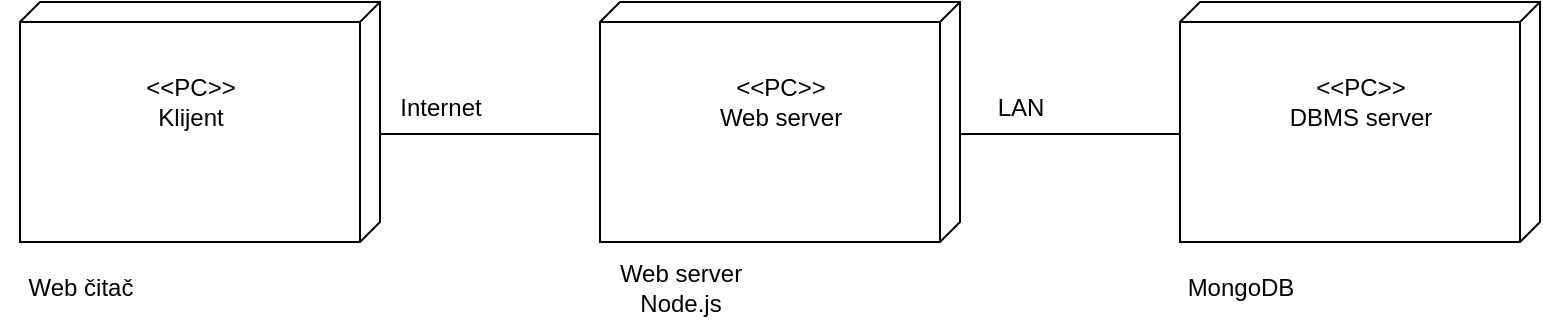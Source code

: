 <mxfile version="25.0.3">
  <diagram name="Page-1" id="nIRvAA5RnEUG4UZdYNOL">
    <mxGraphModel dx="1050" dy="565" grid="1" gridSize="10" guides="1" tooltips="1" connect="1" arrows="1" fold="1" page="1" pageScale="1" pageWidth="827" pageHeight="1169" math="0" shadow="0">
      <root>
        <mxCell id="0" />
        <mxCell id="1" parent="0" />
        <mxCell id="Sz4tGzFsE_f3HUdBAajW-1" value="" style="verticalAlign=top;align=left;spacingTop=8;spacingLeft=2;spacingRight=12;shape=cube;size=10;direction=south;fontStyle=4;html=1;whiteSpace=wrap;" vertex="1" parent="1">
          <mxGeometry x="70" y="80" width="180" height="120" as="geometry" />
        </mxCell>
        <mxCell id="Sz4tGzFsE_f3HUdBAajW-2" value="&amp;lt;&amp;lt;PC&amp;gt;&amp;gt;&lt;br&gt;Klijent" style="text;html=1;align=center;verticalAlign=middle;resizable=0;points=[];autosize=1;strokeColor=none;fillColor=none;" vertex="1" parent="1">
          <mxGeometry x="120" y="110" width="70" height="40" as="geometry" />
        </mxCell>
        <mxCell id="Sz4tGzFsE_f3HUdBAajW-3" value="Web čitač" style="text;html=1;align=center;verticalAlign=middle;resizable=0;points=[];autosize=1;strokeColor=none;fillColor=none;" vertex="1" parent="1">
          <mxGeometry x="60" y="208" width="80" height="30" as="geometry" />
        </mxCell>
        <mxCell id="Sz4tGzFsE_f3HUdBAajW-4" value="" style="verticalAlign=top;align=left;spacingTop=8;spacingLeft=2;spacingRight=12;shape=cube;size=10;direction=south;fontStyle=4;html=1;whiteSpace=wrap;" vertex="1" parent="1">
          <mxGeometry x="360" y="80" width="180" height="120" as="geometry" />
        </mxCell>
        <mxCell id="Sz4tGzFsE_f3HUdBAajW-5" value="" style="verticalAlign=top;align=left;spacingTop=8;spacingLeft=2;spacingRight=12;shape=cube;size=10;direction=south;fontStyle=4;html=1;whiteSpace=wrap;" vertex="1" parent="1">
          <mxGeometry x="650" y="80" width="180" height="120" as="geometry" />
        </mxCell>
        <mxCell id="Sz4tGzFsE_f3HUdBAajW-6" value="&amp;lt;&amp;lt;PC&amp;gt;&amp;gt;&lt;br&gt;Web server" style="text;html=1;align=center;verticalAlign=middle;resizable=0;points=[];autosize=1;strokeColor=none;fillColor=none;" vertex="1" parent="1">
          <mxGeometry x="410" y="110" width="80" height="40" as="geometry" />
        </mxCell>
        <mxCell id="Sz4tGzFsE_f3HUdBAajW-8" value="&amp;lt;&amp;lt;PC&amp;gt;&amp;gt;&lt;br&gt;DBMS server" style="text;html=1;align=center;verticalAlign=middle;resizable=0;points=[];autosize=1;strokeColor=none;fillColor=none;" vertex="1" parent="1">
          <mxGeometry x="695" y="110" width="90" height="40" as="geometry" />
        </mxCell>
        <mxCell id="Sz4tGzFsE_f3HUdBAajW-9" value="" style="line;strokeWidth=1;fillColor=none;align=left;verticalAlign=middle;spacingTop=-1;spacingLeft=3;spacingRight=3;rotatable=0;labelPosition=right;points=[];portConstraint=eastwest;strokeColor=inherit;" vertex="1" parent="1">
          <mxGeometry x="250" y="142" width="110" height="8" as="geometry" />
        </mxCell>
        <mxCell id="Sz4tGzFsE_f3HUdBAajW-10" value="" style="line;strokeWidth=1;fillColor=none;align=left;verticalAlign=middle;spacingTop=-1;spacingLeft=3;spacingRight=3;rotatable=0;labelPosition=right;points=[];portConstraint=eastwest;strokeColor=inherit;" vertex="1" parent="1">
          <mxGeometry x="540" y="142" width="110" height="8" as="geometry" />
        </mxCell>
        <mxCell id="Sz4tGzFsE_f3HUdBAajW-12" value="Internet" style="text;html=1;align=center;verticalAlign=middle;resizable=0;points=[];autosize=1;strokeColor=none;fillColor=none;" vertex="1" parent="1">
          <mxGeometry x="250" y="118" width="60" height="30" as="geometry" />
        </mxCell>
        <mxCell id="Sz4tGzFsE_f3HUdBAajW-13" value="LAN" style="text;html=1;align=center;verticalAlign=middle;resizable=0;points=[];autosize=1;strokeColor=none;fillColor=none;" vertex="1" parent="1">
          <mxGeometry x="545" y="118" width="50" height="30" as="geometry" />
        </mxCell>
        <mxCell id="Sz4tGzFsE_f3HUdBAajW-14" value="Web server&lt;div&gt;Node.js&lt;/div&gt;" style="text;html=1;align=center;verticalAlign=middle;resizable=0;points=[];autosize=1;strokeColor=none;fillColor=none;" vertex="1" parent="1">
          <mxGeometry x="360" y="203" width="80" height="40" as="geometry" />
        </mxCell>
        <mxCell id="Sz4tGzFsE_f3HUdBAajW-16" value="MongoDB" style="text;html=1;align=center;verticalAlign=middle;resizable=0;points=[];autosize=1;strokeColor=none;fillColor=none;" vertex="1" parent="1">
          <mxGeometry x="640" y="208" width="80" height="30" as="geometry" />
        </mxCell>
      </root>
    </mxGraphModel>
  </diagram>
</mxfile>
